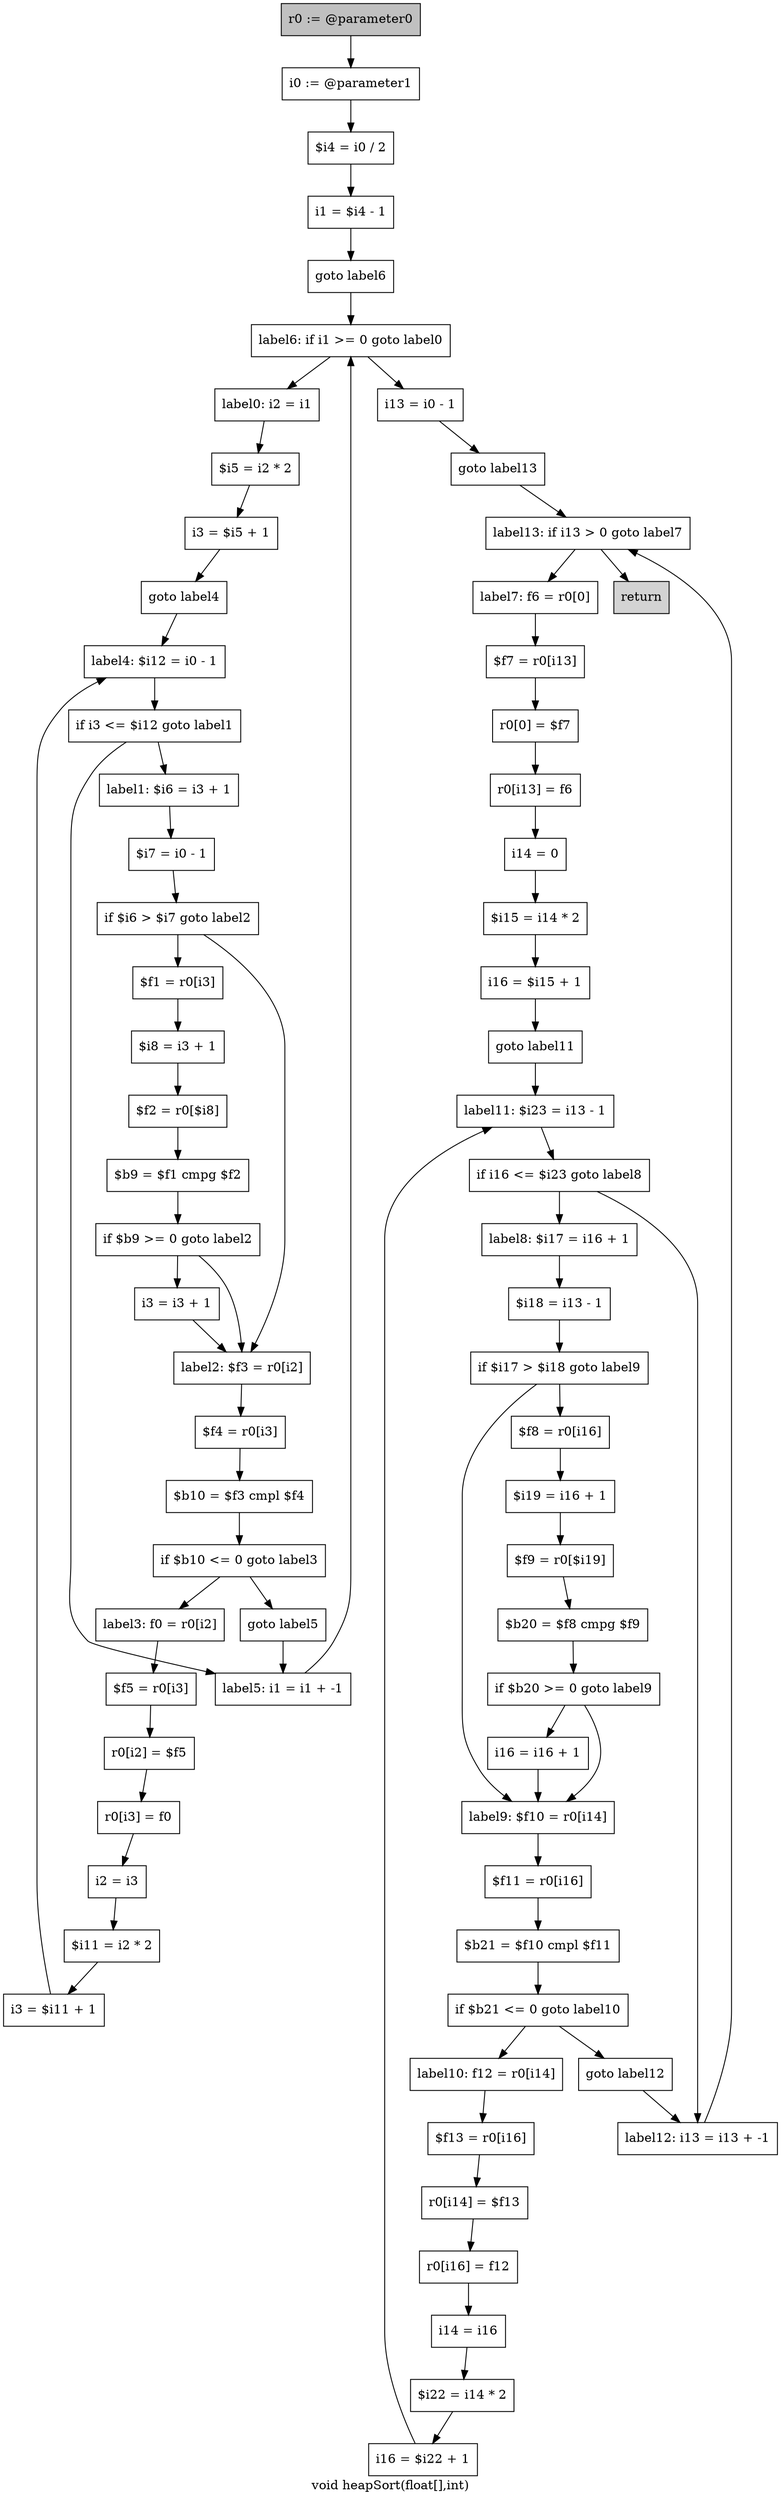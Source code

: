 digraph "void heapSort(float[],int)" {
    label="void heapSort(float[],int)";
    node [shape=box];
    "0" [style=filled,fillcolor=gray,label="r0 := @parameter0",];
    "1" [label="i0 := @parameter1",];
    "0"->"1";
    "2" [label="$i4 = i0 / 2",];
    "1"->"2";
    "3" [label="i1 = $i4 - 1",];
    "2"->"3";
    "4" [label="goto label6",];
    "3"->"4";
    "33" [label="label6: if i1 >= 0 goto label0",];
    "4"->"33";
    "5" [label="label0: i2 = i1",];
    "6" [label="$i5 = i2 * 2",];
    "5"->"6";
    "7" [label="i3 = $i5 + 1",];
    "6"->"7";
    "8" [label="goto label4",];
    "7"->"8";
    "30" [label="label4: $i12 = i0 - 1",];
    "8"->"30";
    "9" [label="label1: $i6 = i3 + 1",];
    "10" [label="$i7 = i0 - 1",];
    "9"->"10";
    "11" [label="if $i6 > $i7 goto label2",];
    "10"->"11";
    "12" [label="$f1 = r0[i3]",];
    "11"->"12";
    "18" [label="label2: $f3 = r0[i2]",];
    "11"->"18";
    "13" [label="$i8 = i3 + 1",];
    "12"->"13";
    "14" [label="$f2 = r0[$i8]",];
    "13"->"14";
    "15" [label="$b9 = $f1 cmpg $f2",];
    "14"->"15";
    "16" [label="if $b9 >= 0 goto label2",];
    "15"->"16";
    "17" [label="i3 = i3 + 1",];
    "16"->"17";
    "16"->"18";
    "17"->"18";
    "19" [label="$f4 = r0[i3]",];
    "18"->"19";
    "20" [label="$b10 = $f3 cmpl $f4",];
    "19"->"20";
    "21" [label="if $b10 <= 0 goto label3",];
    "20"->"21";
    "22" [label="goto label5",];
    "21"->"22";
    "23" [label="label3: f0 = r0[i2]",];
    "21"->"23";
    "32" [label="label5: i1 = i1 + -1",];
    "22"->"32";
    "24" [label="$f5 = r0[i3]",];
    "23"->"24";
    "25" [label="r0[i2] = $f5",];
    "24"->"25";
    "26" [label="r0[i3] = f0",];
    "25"->"26";
    "27" [label="i2 = i3",];
    "26"->"27";
    "28" [label="$i11 = i2 * 2",];
    "27"->"28";
    "29" [label="i3 = $i11 + 1",];
    "28"->"29";
    "29"->"30";
    "31" [label="if i3 <= $i12 goto label1",];
    "30"->"31";
    "31"->"9";
    "31"->"32";
    "32"->"33";
    "33"->"5";
    "34" [label="i13 = i0 - 1",];
    "33"->"34";
    "35" [label="goto label13",];
    "34"->"35";
    "68" [label="label13: if i13 > 0 goto label7",];
    "35"->"68";
    "36" [label="label7: f6 = r0[0]",];
    "37" [label="$f7 = r0[i13]",];
    "36"->"37";
    "38" [label="r0[0] = $f7",];
    "37"->"38";
    "39" [label="r0[i13] = f6",];
    "38"->"39";
    "40" [label="i14 = 0",];
    "39"->"40";
    "41" [label="$i15 = i14 * 2",];
    "40"->"41";
    "42" [label="i16 = $i15 + 1",];
    "41"->"42";
    "43" [label="goto label11",];
    "42"->"43";
    "65" [label="label11: $i23 = i13 - 1",];
    "43"->"65";
    "44" [label="label8: $i17 = i16 + 1",];
    "45" [label="$i18 = i13 - 1",];
    "44"->"45";
    "46" [label="if $i17 > $i18 goto label9",];
    "45"->"46";
    "47" [label="$f8 = r0[i16]",];
    "46"->"47";
    "53" [label="label9: $f10 = r0[i14]",];
    "46"->"53";
    "48" [label="$i19 = i16 + 1",];
    "47"->"48";
    "49" [label="$f9 = r0[$i19]",];
    "48"->"49";
    "50" [label="$b20 = $f8 cmpg $f9",];
    "49"->"50";
    "51" [label="if $b20 >= 0 goto label9",];
    "50"->"51";
    "52" [label="i16 = i16 + 1",];
    "51"->"52";
    "51"->"53";
    "52"->"53";
    "54" [label="$f11 = r0[i16]",];
    "53"->"54";
    "55" [label="$b21 = $f10 cmpl $f11",];
    "54"->"55";
    "56" [label="if $b21 <= 0 goto label10",];
    "55"->"56";
    "57" [label="goto label12",];
    "56"->"57";
    "58" [label="label10: f12 = r0[i14]",];
    "56"->"58";
    "67" [label="label12: i13 = i13 + -1",];
    "57"->"67";
    "59" [label="$f13 = r0[i16]",];
    "58"->"59";
    "60" [label="r0[i14] = $f13",];
    "59"->"60";
    "61" [label="r0[i16] = f12",];
    "60"->"61";
    "62" [label="i14 = i16",];
    "61"->"62";
    "63" [label="$i22 = i14 * 2",];
    "62"->"63";
    "64" [label="i16 = $i22 + 1",];
    "63"->"64";
    "64"->"65";
    "66" [label="if i16 <= $i23 goto label8",];
    "65"->"66";
    "66"->"44";
    "66"->"67";
    "67"->"68";
    "68"->"36";
    "69" [style=filled,fillcolor=lightgray,label="return",];
    "68"->"69";
}

